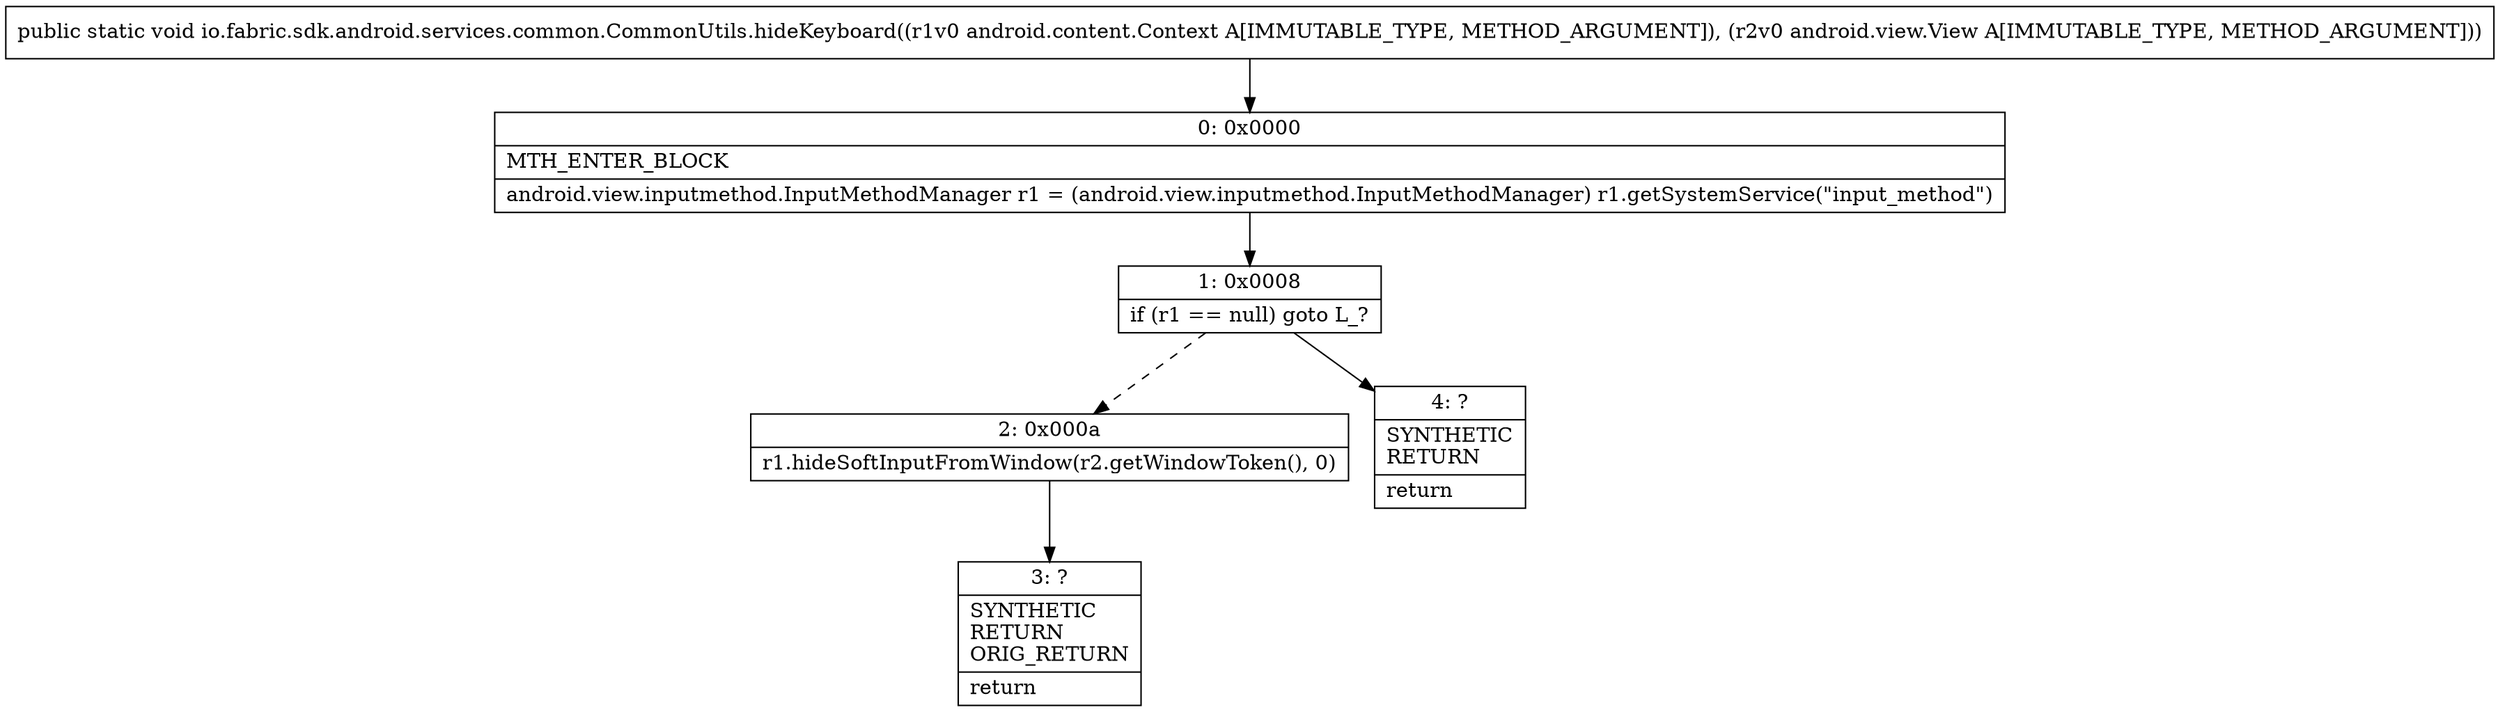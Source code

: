 digraph "CFG forio.fabric.sdk.android.services.common.CommonUtils.hideKeyboard(Landroid\/content\/Context;Landroid\/view\/View;)V" {
Node_0 [shape=record,label="{0\:\ 0x0000|MTH_ENTER_BLOCK\l|android.view.inputmethod.InputMethodManager r1 = (android.view.inputmethod.InputMethodManager) r1.getSystemService(\"input_method\")\l}"];
Node_1 [shape=record,label="{1\:\ 0x0008|if (r1 == null) goto L_?\l}"];
Node_2 [shape=record,label="{2\:\ 0x000a|r1.hideSoftInputFromWindow(r2.getWindowToken(), 0)\l}"];
Node_3 [shape=record,label="{3\:\ ?|SYNTHETIC\lRETURN\lORIG_RETURN\l|return\l}"];
Node_4 [shape=record,label="{4\:\ ?|SYNTHETIC\lRETURN\l|return\l}"];
MethodNode[shape=record,label="{public static void io.fabric.sdk.android.services.common.CommonUtils.hideKeyboard((r1v0 android.content.Context A[IMMUTABLE_TYPE, METHOD_ARGUMENT]), (r2v0 android.view.View A[IMMUTABLE_TYPE, METHOD_ARGUMENT])) }"];
MethodNode -> Node_0;
Node_0 -> Node_1;
Node_1 -> Node_2[style=dashed];
Node_1 -> Node_4;
Node_2 -> Node_3;
}

